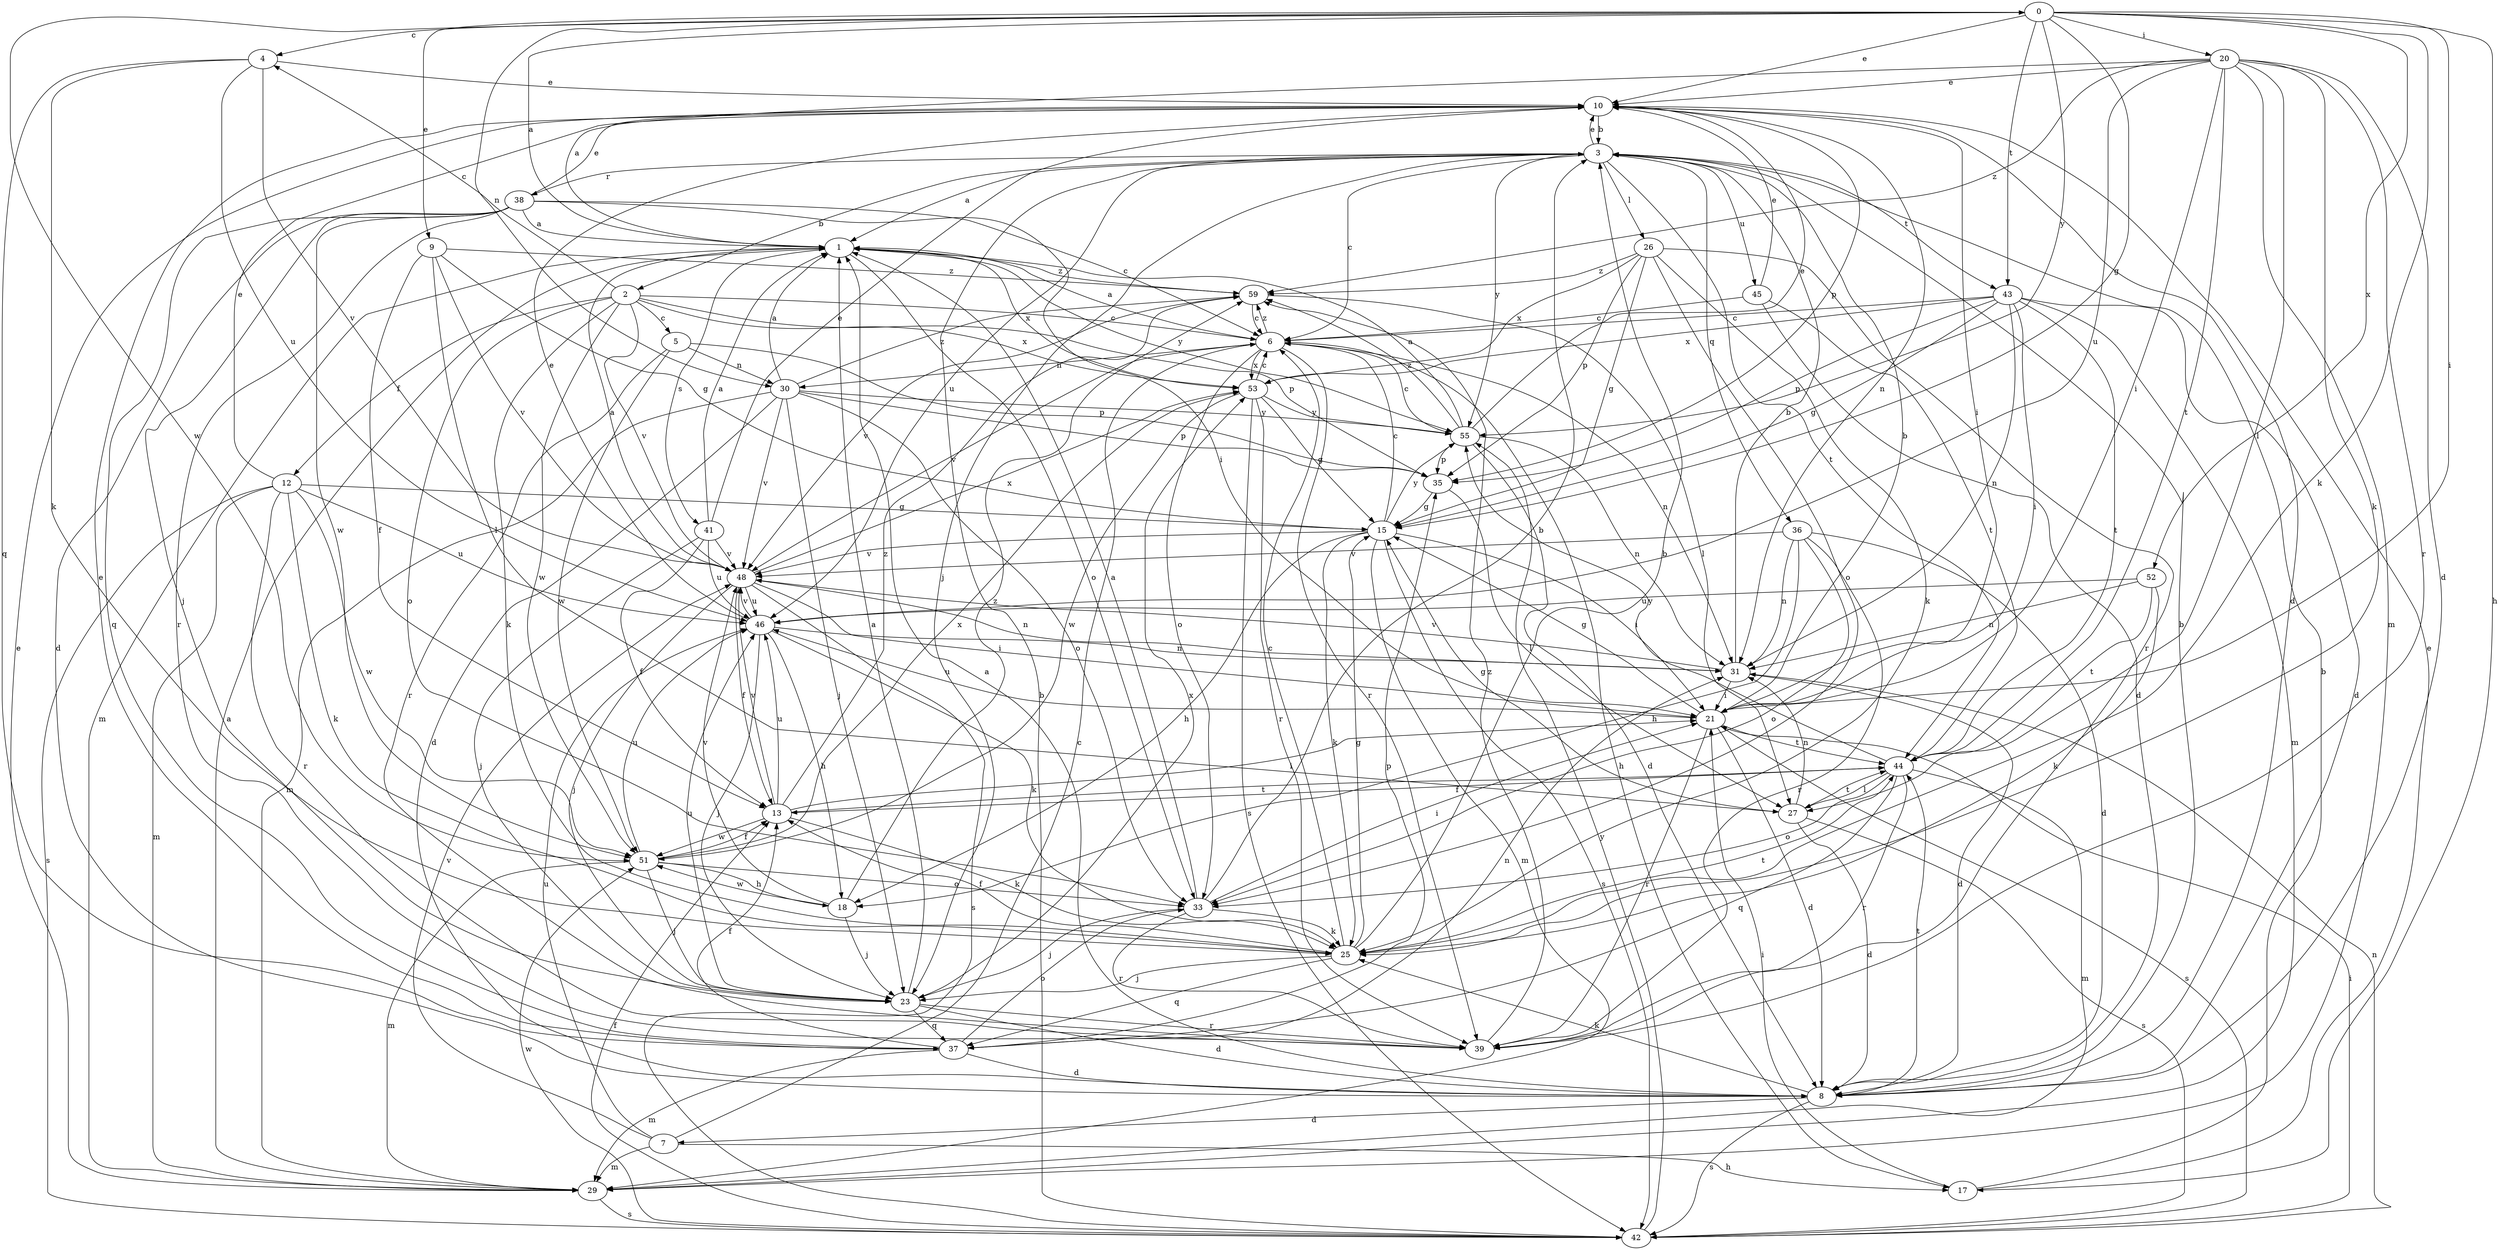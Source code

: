 strict digraph  {
0;
1;
2;
3;
4;
5;
6;
7;
8;
9;
10;
12;
13;
15;
17;
18;
20;
21;
23;
25;
26;
27;
29;
30;
31;
33;
35;
36;
37;
38;
39;
41;
42;
43;
44;
45;
46;
48;
51;
52;
53;
55;
59;
0 -> 4  [label=c];
0 -> 9  [label=e];
0 -> 10  [label=e];
0 -> 15  [label=g];
0 -> 17  [label=h];
0 -> 20  [label=i];
0 -> 21  [label=i];
0 -> 25  [label=k];
0 -> 30  [label=n];
0 -> 43  [label=t];
0 -> 51  [label=w];
0 -> 52  [label=x];
0 -> 55  [label=y];
1 -> 0  [label=a];
1 -> 29  [label=m];
1 -> 33  [label=o];
1 -> 41  [label=s];
1 -> 53  [label=x];
1 -> 55  [label=y];
1 -> 59  [label=z];
2 -> 4  [label=c];
2 -> 5  [label=c];
2 -> 6  [label=c];
2 -> 12  [label=f];
2 -> 25  [label=k];
2 -> 33  [label=o];
2 -> 35  [label=p];
2 -> 48  [label=v];
2 -> 51  [label=w];
2 -> 53  [label=x];
3 -> 1  [label=a];
3 -> 2  [label=b];
3 -> 6  [label=c];
3 -> 10  [label=e];
3 -> 23  [label=j];
3 -> 26  [label=l];
3 -> 36  [label=q];
3 -> 38  [label=r];
3 -> 43  [label=t];
3 -> 44  [label=t];
3 -> 45  [label=u];
3 -> 46  [label=u];
3 -> 55  [label=y];
4 -> 10  [label=e];
4 -> 25  [label=k];
4 -> 37  [label=q];
4 -> 46  [label=u];
4 -> 48  [label=v];
5 -> 30  [label=n];
5 -> 35  [label=p];
5 -> 39  [label=r];
5 -> 51  [label=w];
6 -> 1  [label=a];
6 -> 17  [label=h];
6 -> 30  [label=n];
6 -> 31  [label=n];
6 -> 33  [label=o];
6 -> 39  [label=r];
6 -> 48  [label=v];
6 -> 53  [label=x];
6 -> 59  [label=z];
7 -> 6  [label=c];
7 -> 17  [label=h];
7 -> 29  [label=m];
7 -> 46  [label=u];
7 -> 48  [label=v];
8 -> 1  [label=a];
8 -> 3  [label=b];
8 -> 7  [label=d];
8 -> 25  [label=k];
8 -> 42  [label=s];
8 -> 44  [label=t];
9 -> 13  [label=f];
9 -> 15  [label=g];
9 -> 27  [label=l];
9 -> 48  [label=v];
9 -> 59  [label=z];
10 -> 3  [label=b];
10 -> 8  [label=d];
10 -> 21  [label=i];
10 -> 31  [label=n];
10 -> 35  [label=p];
12 -> 10  [label=e];
12 -> 15  [label=g];
12 -> 25  [label=k];
12 -> 29  [label=m];
12 -> 39  [label=r];
12 -> 42  [label=s];
12 -> 46  [label=u];
12 -> 51  [label=w];
13 -> 21  [label=i];
13 -> 25  [label=k];
13 -> 44  [label=t];
13 -> 46  [label=u];
13 -> 48  [label=v];
13 -> 51  [label=w];
13 -> 59  [label=z];
15 -> 6  [label=c];
15 -> 18  [label=h];
15 -> 21  [label=i];
15 -> 25  [label=k];
15 -> 29  [label=m];
15 -> 42  [label=s];
15 -> 48  [label=v];
15 -> 55  [label=y];
17 -> 3  [label=b];
17 -> 10  [label=e];
17 -> 21  [label=i];
18 -> 23  [label=j];
18 -> 48  [label=v];
18 -> 51  [label=w];
18 -> 59  [label=z];
20 -> 1  [label=a];
20 -> 8  [label=d];
20 -> 10  [label=e];
20 -> 21  [label=i];
20 -> 25  [label=k];
20 -> 27  [label=l];
20 -> 29  [label=m];
20 -> 39  [label=r];
20 -> 44  [label=t];
20 -> 46  [label=u];
20 -> 59  [label=z];
21 -> 3  [label=b];
21 -> 8  [label=d];
21 -> 15  [label=g];
21 -> 39  [label=r];
21 -> 42  [label=s];
21 -> 44  [label=t];
21 -> 46  [label=u];
23 -> 1  [label=a];
23 -> 8  [label=d];
23 -> 37  [label=q];
23 -> 39  [label=r];
23 -> 46  [label=u];
23 -> 53  [label=x];
25 -> 3  [label=b];
25 -> 6  [label=c];
25 -> 13  [label=f];
25 -> 15  [label=g];
25 -> 23  [label=j];
25 -> 37  [label=q];
25 -> 44  [label=t];
26 -> 15  [label=g];
26 -> 25  [label=k];
26 -> 33  [label=o];
26 -> 35  [label=p];
26 -> 39  [label=r];
26 -> 53  [label=x];
26 -> 59  [label=z];
27 -> 8  [label=d];
27 -> 15  [label=g];
27 -> 31  [label=n];
27 -> 42  [label=s];
27 -> 44  [label=t];
29 -> 1  [label=a];
29 -> 10  [label=e];
29 -> 42  [label=s];
30 -> 1  [label=a];
30 -> 8  [label=d];
30 -> 23  [label=j];
30 -> 29  [label=m];
30 -> 33  [label=o];
30 -> 35  [label=p];
30 -> 48  [label=v];
30 -> 55  [label=y];
30 -> 59  [label=z];
31 -> 3  [label=b];
31 -> 8  [label=d];
31 -> 21  [label=i];
31 -> 48  [label=v];
33 -> 1  [label=a];
33 -> 3  [label=b];
33 -> 21  [label=i];
33 -> 23  [label=j];
33 -> 25  [label=k];
33 -> 39  [label=r];
35 -> 15  [label=g];
35 -> 27  [label=l];
36 -> 8  [label=d];
36 -> 18  [label=h];
36 -> 31  [label=n];
36 -> 33  [label=o];
36 -> 39  [label=r];
36 -> 48  [label=v];
37 -> 8  [label=d];
37 -> 10  [label=e];
37 -> 13  [label=f];
37 -> 29  [label=m];
37 -> 31  [label=n];
37 -> 33  [label=o];
37 -> 35  [label=p];
38 -> 1  [label=a];
38 -> 6  [label=c];
38 -> 8  [label=d];
38 -> 10  [label=e];
38 -> 21  [label=i];
38 -> 23  [label=j];
38 -> 37  [label=q];
38 -> 39  [label=r];
38 -> 51  [label=w];
39 -> 59  [label=z];
41 -> 1  [label=a];
41 -> 10  [label=e];
41 -> 13  [label=f];
41 -> 23  [label=j];
41 -> 46  [label=u];
41 -> 48  [label=v];
42 -> 3  [label=b];
42 -> 13  [label=f];
42 -> 21  [label=i];
42 -> 31  [label=n];
42 -> 51  [label=w];
42 -> 55  [label=y];
43 -> 6  [label=c];
43 -> 8  [label=d];
43 -> 15  [label=g];
43 -> 21  [label=i];
43 -> 29  [label=m];
43 -> 31  [label=n];
43 -> 35  [label=p];
43 -> 44  [label=t];
43 -> 53  [label=x];
44 -> 13  [label=f];
44 -> 27  [label=l];
44 -> 29  [label=m];
44 -> 33  [label=o];
44 -> 37  [label=q];
44 -> 39  [label=r];
44 -> 55  [label=y];
45 -> 6  [label=c];
45 -> 8  [label=d];
45 -> 10  [label=e];
45 -> 44  [label=t];
46 -> 10  [label=e];
46 -> 18  [label=h];
46 -> 23  [label=j];
46 -> 25  [label=k];
46 -> 31  [label=n];
46 -> 48  [label=v];
48 -> 1  [label=a];
48 -> 13  [label=f];
48 -> 21  [label=i];
48 -> 23  [label=j];
48 -> 31  [label=n];
48 -> 42  [label=s];
48 -> 46  [label=u];
48 -> 53  [label=x];
51 -> 13  [label=f];
51 -> 18  [label=h];
51 -> 23  [label=j];
51 -> 29  [label=m];
51 -> 33  [label=o];
51 -> 46  [label=u];
51 -> 53  [label=x];
52 -> 25  [label=k];
52 -> 31  [label=n];
52 -> 44  [label=t];
52 -> 46  [label=u];
53 -> 6  [label=c];
53 -> 15  [label=g];
53 -> 39  [label=r];
53 -> 42  [label=s];
53 -> 51  [label=w];
53 -> 55  [label=y];
55 -> 1  [label=a];
55 -> 6  [label=c];
55 -> 8  [label=d];
55 -> 10  [label=e];
55 -> 31  [label=n];
55 -> 35  [label=p];
55 -> 59  [label=z];
59 -> 6  [label=c];
59 -> 27  [label=l];
59 -> 48  [label=v];
}
